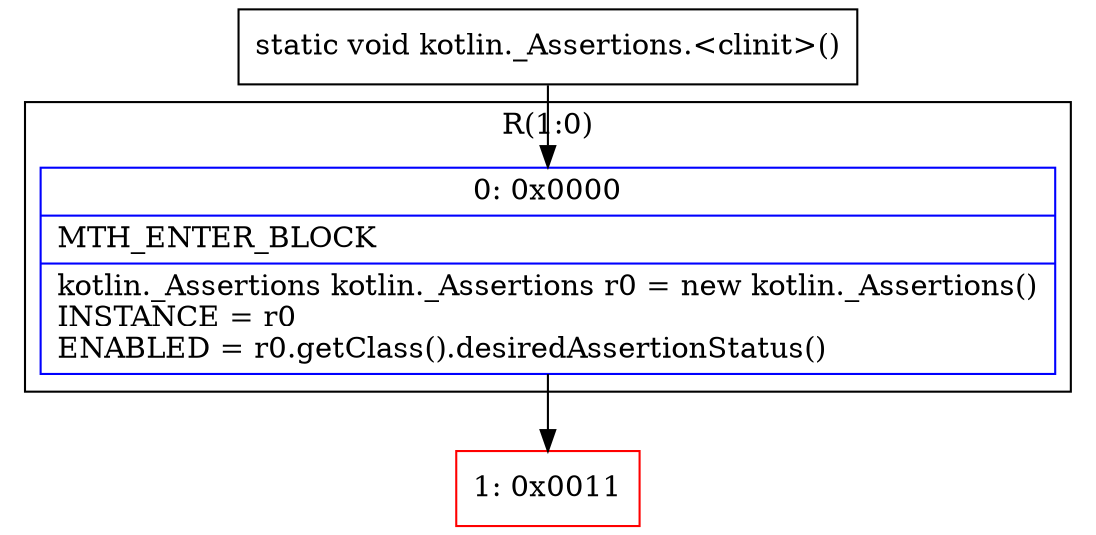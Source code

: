 digraph "CFG forkotlin._Assertions.\<clinit\>()V" {
subgraph cluster_Region_1579986878 {
label = "R(1:0)";
node [shape=record,color=blue];
Node_0 [shape=record,label="{0\:\ 0x0000|MTH_ENTER_BLOCK\l|kotlin._Assertions kotlin._Assertions r0 = new kotlin._Assertions()\lINSTANCE = r0\lENABLED = r0.getClass().desiredAssertionStatus()\l}"];
}
Node_1 [shape=record,color=red,label="{1\:\ 0x0011}"];
MethodNode[shape=record,label="{static void kotlin._Assertions.\<clinit\>() }"];
MethodNode -> Node_0;
Node_0 -> Node_1;
}

